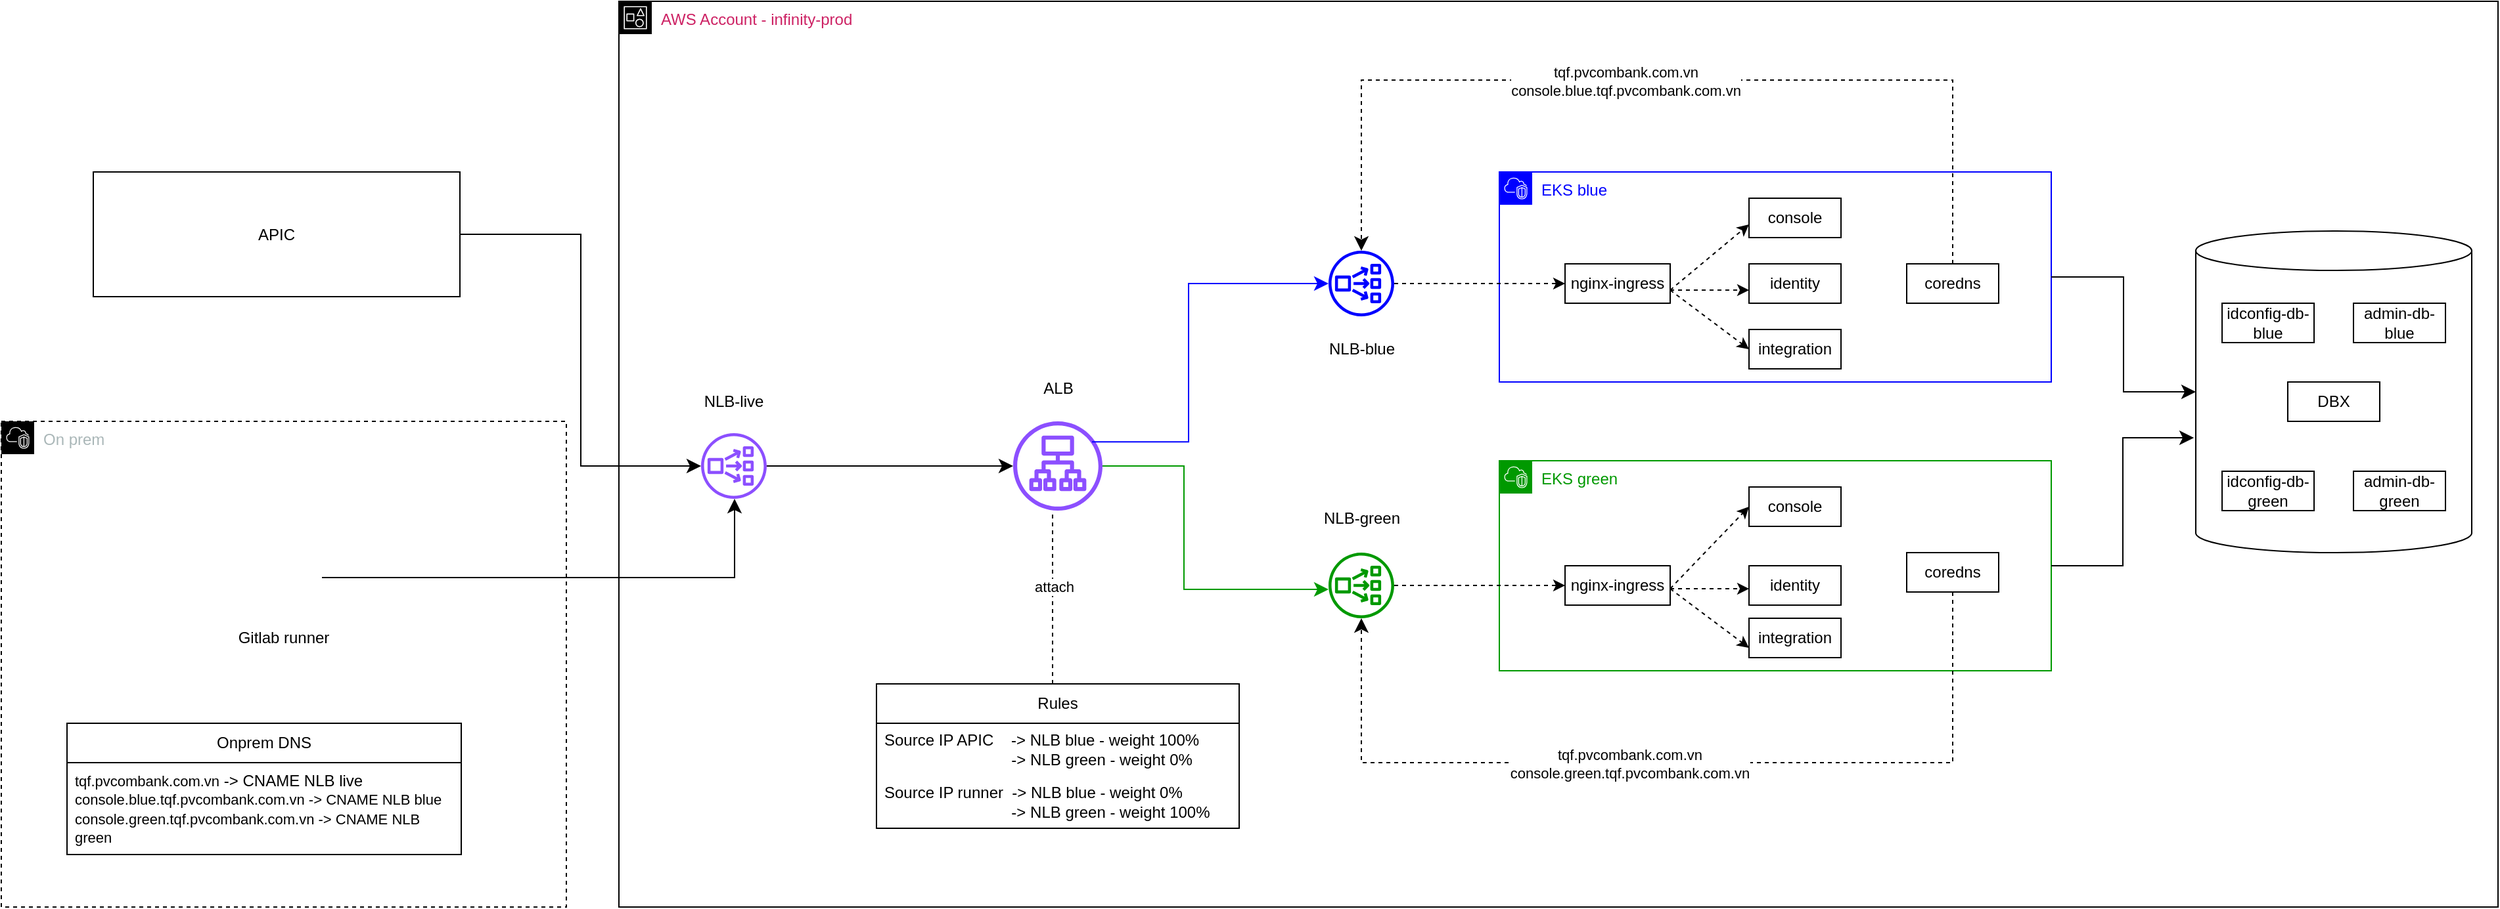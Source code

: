 <mxfile version="28.2.5">
  <diagram name="Page-1" id="ZI-g3mT2Tx3-ogcv4lei">
    <mxGraphModel dx="3111" dy="1118" grid="1" gridSize="10" guides="1" tooltips="1" connect="1" arrows="1" fold="1" page="1" pageScale="1" pageWidth="1100" pageHeight="1700" math="0" shadow="0">
      <root>
        <mxCell id="0" />
        <mxCell id="1" parent="0" />
        <mxCell id="6w4TJL9mJ3goXlQ9s9LW-83" value="" style="shape=cylinder3;whiteSpace=wrap;html=1;boundedLbl=1;backgroundOutline=1;size=15;" vertex="1" parent="1">
          <mxGeometry x="1020" y="305" width="210" height="245" as="geometry" />
        </mxCell>
        <mxCell id="6w4TJL9mJ3goXlQ9s9LW-2" value="&lt;font style=&quot;color: rgb(0, 0, 255);&quot;&gt;EKS blue&lt;/font&gt;" style="points=[[0,0],[0.25,0],[0.5,0],[0.75,0],[1,0],[1,0.25],[1,0.5],[1,0.75],[1,1],[0.75,1],[0.5,1],[0.25,1],[0,1],[0,0.75],[0,0.5],[0,0.25]];outlineConnect=0;gradientColor=none;html=1;whiteSpace=wrap;fontSize=12;fontStyle=0;container=1;pointerEvents=0;collapsible=0;recursiveResize=0;shape=mxgraph.aws4.group;grIcon=mxgraph.aws4.group_vpc2;strokeColor=#0000FF;fillColor=none;verticalAlign=top;align=left;spacingLeft=30;fontColor=#AAB7B8;dashed=0;" vertex="1" parent="1">
          <mxGeometry x="490" y="260" width="420" height="160" as="geometry" />
        </mxCell>
        <mxCell id="6w4TJL9mJ3goXlQ9s9LW-9" value="nginx-ingress" style="whiteSpace=wrap;html=1;align=center;" vertex="1" parent="6w4TJL9mJ3goXlQ9s9LW-2">
          <mxGeometry x="50" y="70" width="80" height="30" as="geometry" />
        </mxCell>
        <mxCell id="6w4TJL9mJ3goXlQ9s9LW-10" value="console" style="whiteSpace=wrap;html=1;align=center;" vertex="1" parent="6w4TJL9mJ3goXlQ9s9LW-2">
          <mxGeometry x="190" y="20" width="70" height="30" as="geometry" />
        </mxCell>
        <mxCell id="6w4TJL9mJ3goXlQ9s9LW-11" value="identity" style="whiteSpace=wrap;html=1;align=center;" vertex="1" parent="6w4TJL9mJ3goXlQ9s9LW-2">
          <mxGeometry x="190" y="70" width="70" height="30" as="geometry" />
        </mxCell>
        <mxCell id="6w4TJL9mJ3goXlQ9s9LW-12" value="integration" style="whiteSpace=wrap;html=1;align=center;" vertex="1" parent="6w4TJL9mJ3goXlQ9s9LW-2">
          <mxGeometry x="190" y="120" width="70" height="30" as="geometry" />
        </mxCell>
        <mxCell id="6w4TJL9mJ3goXlQ9s9LW-13" value="coredns" style="whiteSpace=wrap;html=1;align=center;" vertex="1" parent="6w4TJL9mJ3goXlQ9s9LW-2">
          <mxGeometry x="310" y="70" width="70" height="30" as="geometry" />
        </mxCell>
        <mxCell id="6w4TJL9mJ3goXlQ9s9LW-14" value="&lt;font style=&quot;color: rgb(0, 153, 0);&quot;&gt;EKS green&lt;/font&gt;" style="points=[[0,0],[0.25,0],[0.5,0],[0.75,0],[1,0],[1,0.25],[1,0.5],[1,0.75],[1,1],[0.75,1],[0.5,1],[0.25,1],[0,1],[0,0.75],[0,0.5],[0,0.25]];outlineConnect=0;gradientColor=none;html=1;whiteSpace=wrap;fontSize=12;fontStyle=0;container=1;pointerEvents=0;collapsible=0;recursiveResize=0;shape=mxgraph.aws4.group;grIcon=mxgraph.aws4.group_vpc2;strokeColor=#009900;fillColor=none;verticalAlign=top;align=left;spacingLeft=30;fontColor=#AAB7B8;dashed=0;" vertex="1" parent="1">
          <mxGeometry x="490" y="480" width="420" height="160" as="geometry" />
        </mxCell>
        <mxCell id="6w4TJL9mJ3goXlQ9s9LW-16" value="console" style="whiteSpace=wrap;html=1;align=center;" vertex="1" parent="6w4TJL9mJ3goXlQ9s9LW-14">
          <mxGeometry x="190" y="20" width="70" height="30" as="geometry" />
        </mxCell>
        <mxCell id="6w4TJL9mJ3goXlQ9s9LW-18" value="integration" style="whiteSpace=wrap;html=1;align=center;" vertex="1" parent="6w4TJL9mJ3goXlQ9s9LW-14">
          <mxGeometry x="190" y="120" width="70" height="30" as="geometry" />
        </mxCell>
        <mxCell id="6w4TJL9mJ3goXlQ9s9LW-19" value="coredns" style="whiteSpace=wrap;html=1;align=center;" vertex="1" parent="6w4TJL9mJ3goXlQ9s9LW-14">
          <mxGeometry x="310" y="70" width="70" height="30" as="geometry" />
        </mxCell>
        <mxCell id="6w4TJL9mJ3goXlQ9s9LW-26" value="APIC" style="whiteSpace=wrap;html=1;align=center;" vertex="1" parent="1">
          <mxGeometry x="-580" y="260" width="279" height="95" as="geometry" />
        </mxCell>
        <mxCell id="6w4TJL9mJ3goXlQ9s9LW-108" style="edgeStyle=orthogonalEdgeStyle;rounded=0;orthogonalLoop=1;jettySize=auto;html=1;entryX=0;entryY=0.5;entryDx=0;entryDy=0;dashed=1;" edge="1" parent="1" source="6w4TJL9mJ3goXlQ9s9LW-27" target="6w4TJL9mJ3goXlQ9s9LW-9">
          <mxGeometry relative="1" as="geometry">
            <mxPoint x="430" y="360" as="targetPoint" />
          </mxGeometry>
        </mxCell>
        <mxCell id="6w4TJL9mJ3goXlQ9s9LW-27" value="" style="sketch=0;outlineConnect=0;fontColor=#232F3E;gradientColor=none;fillColor=#0000FF;strokeColor=none;dashed=0;verticalLabelPosition=bottom;verticalAlign=top;align=center;html=1;fontSize=12;fontStyle=0;aspect=fixed;pointerEvents=1;shape=mxgraph.aws4.network_load_balancer;" vertex="1" parent="1">
          <mxGeometry x="360" y="320" width="50" height="50" as="geometry" />
        </mxCell>
        <mxCell id="6w4TJL9mJ3goXlQ9s9LW-35" value="" style="edgeStyle=elbowEdgeStyle;elbow=vertical;endArrow=classic;html=1;curved=0;rounded=0;endSize=8;startSize=8;dashed=1;" edge="1" parent="1" source="6w4TJL9mJ3goXlQ9s9LW-13" target="6w4TJL9mJ3goXlQ9s9LW-27">
          <mxGeometry width="50" height="50" relative="1" as="geometry">
            <mxPoint x="470" y="460" as="sourcePoint" />
            <mxPoint x="520" y="410" as="targetPoint" />
            <Array as="points">
              <mxPoint x="590" y="190" />
            </Array>
          </mxGeometry>
        </mxCell>
        <mxCell id="6w4TJL9mJ3goXlQ9s9LW-37" value="tqf.pvcombank.com.vn&lt;br&gt;&lt;div&gt;console.blue.tqf.pvcombank.com.vn&lt;/div&gt;" style="edgeLabel;html=1;align=center;verticalAlign=middle;resizable=0;points=[];" vertex="1" connectable="0" parent="6w4TJL9mJ3goXlQ9s9LW-35">
          <mxGeometry x="0.08" y="1" relative="1" as="geometry">
            <mxPoint as="offset" />
          </mxGeometry>
        </mxCell>
        <mxCell id="6w4TJL9mJ3goXlQ9s9LW-36" value="" style="edgeStyle=elbowEdgeStyle;elbow=horizontal;endArrow=classic;html=1;curved=0;rounded=0;endSize=8;startSize=8;dashed=1;" edge="1" parent="1" source="6w4TJL9mJ3goXlQ9s9LW-19" target="6w4TJL9mJ3goXlQ9s9LW-28">
          <mxGeometry width="50" height="50" relative="1" as="geometry">
            <mxPoint x="470" y="460" as="sourcePoint" />
            <mxPoint x="520" y="410" as="targetPoint" />
            <Array as="points">
              <mxPoint x="600" y="710" />
            </Array>
          </mxGeometry>
        </mxCell>
        <mxCell id="6w4TJL9mJ3goXlQ9s9LW-38" value="tqf.pvcombank.com.vn&lt;br&gt;&lt;div&gt;console.green.tqf.pvcombank.com.vn&lt;/div&gt;" style="edgeLabel;html=1;align=center;verticalAlign=middle;resizable=0;points=[];" vertex="1" connectable="0" parent="6w4TJL9mJ3goXlQ9s9LW-36">
          <mxGeometry x="0.092" y="1" relative="1" as="geometry">
            <mxPoint as="offset" />
          </mxGeometry>
        </mxCell>
        <mxCell id="6w4TJL9mJ3goXlQ9s9LW-73" value="NLB-blue" style="text;html=1;align=center;verticalAlign=middle;whiteSpace=wrap;rounded=0;" vertex="1" parent="1">
          <mxGeometry x="347.5" y="380" width="75" height="30" as="geometry" />
        </mxCell>
        <mxCell id="6w4TJL9mJ3goXlQ9s9LW-78" value="idconfig-db-blue" style="whiteSpace=wrap;html=1;align=center;" vertex="1" parent="1">
          <mxGeometry x="1040" y="360" width="70" height="30" as="geometry" />
        </mxCell>
        <mxCell id="6w4TJL9mJ3goXlQ9s9LW-79" value="admin-db-blue" style="whiteSpace=wrap;html=1;align=center;" vertex="1" parent="1">
          <mxGeometry x="1140" y="360" width="70" height="30" as="geometry" />
        </mxCell>
        <mxCell id="6w4TJL9mJ3goXlQ9s9LW-80" value="DBX" style="whiteSpace=wrap;html=1;align=center;" vertex="1" parent="1">
          <mxGeometry x="1090" y="420" width="70" height="30" as="geometry" />
        </mxCell>
        <mxCell id="6w4TJL9mJ3goXlQ9s9LW-81" value="idconfig-db-green" style="whiteSpace=wrap;html=1;align=center;" vertex="1" parent="1">
          <mxGeometry x="1040" y="488" width="70" height="30" as="geometry" />
        </mxCell>
        <mxCell id="6w4TJL9mJ3goXlQ9s9LW-82" value="admin-db-green" style="whiteSpace=wrap;html=1;align=center;" vertex="1" parent="1">
          <mxGeometry x="1140" y="488" width="70" height="30" as="geometry" />
        </mxCell>
        <mxCell id="6w4TJL9mJ3goXlQ9s9LW-85" value="AWS Account - infinity-prod" style="points=[[0,0],[0.25,0],[0.5,0],[0.75,0],[1,0],[1,0.25],[1,0.5],[1,0.75],[1,1],[0.75,1],[0.5,1],[0.25,1],[0,1],[0,0.75],[0,0.5],[0,0.25]];outlineConnect=0;gradientColor=none;html=1;whiteSpace=wrap;fontSize=12;fontStyle=0;container=1;pointerEvents=0;collapsible=0;recursiveResize=0;shape=mxgraph.aws4.group;grIcon=mxgraph.aws4.group_account;strokeColor=#000000;fillColor=none;verticalAlign=top;align=left;spacingLeft=30;fontColor=#CD2264;dashed=0;" vertex="1" parent="1">
          <mxGeometry x="-180" y="130" width="1430" height="690" as="geometry" />
        </mxCell>
        <mxCell id="6w4TJL9mJ3goXlQ9s9LW-69" value="Rules" style="swimlane;fontStyle=0;childLayout=stackLayout;horizontal=1;startSize=30;horizontalStack=0;resizeParent=1;resizeParentMax=0;resizeLast=0;collapsible=1;marginBottom=0;whiteSpace=wrap;html=1;" vertex="1" parent="6w4TJL9mJ3goXlQ9s9LW-85">
          <mxGeometry x="196" y="520" width="276" height="110" as="geometry">
            <mxRectangle x="200" y="520" width="70" height="30" as="alternateBounds" />
          </mxGeometry>
        </mxCell>
        <mxCell id="6w4TJL9mJ3goXlQ9s9LW-70" value="Source IP APIC&amp;nbsp; &amp;nbsp; -&amp;gt; NLB blue - weight 100%&lt;div&gt;&lt;span style=&quot;white-space: pre;&quot;&gt;&#x9;&lt;/span&gt;&lt;span style=&quot;white-space: pre;&quot;&gt;&#x9;&lt;/span&gt;&lt;span style=&quot;white-space: pre;&quot;&gt;&#x9;&lt;/span&gt;&amp;nbsp; &amp;nbsp; &amp;nbsp;-&amp;gt; NLB green - weight 0%&lt;br&gt;&lt;/div&gt;" style="text;strokeColor=none;fillColor=none;align=left;verticalAlign=middle;spacingLeft=4;spacingRight=4;overflow=hidden;points=[[0,0.5],[1,0.5]];portConstraint=eastwest;rotatable=0;whiteSpace=wrap;html=1;" vertex="1" parent="6w4TJL9mJ3goXlQ9s9LW-69">
          <mxGeometry y="30" width="276" height="40" as="geometry" />
        </mxCell>
        <mxCell id="6w4TJL9mJ3goXlQ9s9LW-71" value="Source IP runner&amp;nbsp; -&amp;gt; NLB blue - weight 0%&lt;div&gt;&lt;span style=&quot;white-space: pre;&quot;&gt;&#x9;&lt;/span&gt;&lt;span style=&quot;white-space: pre;&quot;&gt;&#x9;&lt;/span&gt;&lt;span style=&quot;white-space: pre;&quot;&gt;&#x9;&lt;/span&gt;&amp;nbsp; &amp;nbsp; &amp;nbsp;-&amp;gt; NLB green - weight 100%&lt;br&gt;&lt;/div&gt;" style="text;strokeColor=none;fillColor=none;align=left;verticalAlign=middle;spacingLeft=4;spacingRight=4;overflow=hidden;points=[[0,0.5],[1,0.5]];portConstraint=eastwest;rotatable=0;whiteSpace=wrap;html=1;" vertex="1" parent="6w4TJL9mJ3goXlQ9s9LW-69">
          <mxGeometry y="70" width="276" height="40" as="geometry" />
        </mxCell>
        <mxCell id="6w4TJL9mJ3goXlQ9s9LW-31" value="" style="sketch=0;outlineConnect=0;fontColor=#232F3E;gradientColor=none;fillColor=#8C4FFF;strokeColor=none;dashed=0;verticalLabelPosition=bottom;verticalAlign=top;align=center;html=1;fontSize=12;fontStyle=0;aspect=fixed;pointerEvents=1;shape=mxgraph.aws4.network_load_balancer;" vertex="1" parent="6w4TJL9mJ3goXlQ9s9LW-85">
          <mxGeometry x="62.5" y="329" width="50" height="50" as="geometry" />
        </mxCell>
        <mxCell id="6w4TJL9mJ3goXlQ9s9LW-76" value="NLB-live" style="text;html=1;align=center;verticalAlign=middle;whiteSpace=wrap;rounded=0;" vertex="1" parent="6w4TJL9mJ3goXlQ9s9LW-85">
          <mxGeometry x="50" y="290" width="75" height="30" as="geometry" />
        </mxCell>
        <mxCell id="6w4TJL9mJ3goXlQ9s9LW-29" value="" style="sketch=0;outlineConnect=0;fontColor=#232F3E;gradientColor=none;fillColor=#8C4FFF;strokeColor=none;dashed=0;verticalLabelPosition=bottom;verticalAlign=top;align=center;html=1;fontSize=12;fontStyle=0;aspect=fixed;pointerEvents=1;shape=mxgraph.aws4.application_load_balancer;" vertex="1" parent="6w4TJL9mJ3goXlQ9s9LW-85">
          <mxGeometry x="300" y="320" width="68" height="68" as="geometry" />
        </mxCell>
        <mxCell id="6w4TJL9mJ3goXlQ9s9LW-75" value="ALB" style="text;html=1;align=center;verticalAlign=middle;whiteSpace=wrap;rounded=0;" vertex="1" parent="6w4TJL9mJ3goXlQ9s9LW-85">
          <mxGeometry x="296.5" y="280" width="75" height="30" as="geometry" />
        </mxCell>
        <mxCell id="6w4TJL9mJ3goXlQ9s9LW-95" value="" style="edgeStyle=elbowEdgeStyle;elbow=horizontal;endArrow=classic;html=1;curved=0;rounded=0;endSize=8;startSize=8;" edge="1" parent="6w4TJL9mJ3goXlQ9s9LW-85" source="6w4TJL9mJ3goXlQ9s9LW-31" target="6w4TJL9mJ3goXlQ9s9LW-29">
          <mxGeometry width="50" height="50" relative="1" as="geometry">
            <mxPoint x="280" y="340" as="sourcePoint" />
            <mxPoint x="330" y="290" as="targetPoint" />
          </mxGeometry>
        </mxCell>
        <mxCell id="6w4TJL9mJ3goXlQ9s9LW-112" value="" style="endArrow=classic;html=1;rounded=0;exitX=1;exitY=0.5;exitDx=0;exitDy=0;entryX=0;entryY=0.5;entryDx=0;entryDy=0;dashed=1;" edge="1" parent="6w4TJL9mJ3goXlQ9s9LW-85">
          <mxGeometry width="50" height="50" relative="1" as="geometry">
            <mxPoint x="800" y="220" as="sourcePoint" />
            <mxPoint x="860" y="170" as="targetPoint" />
          </mxGeometry>
        </mxCell>
        <mxCell id="6w4TJL9mJ3goXlQ9s9LW-115" value="" style="endArrow=classic;html=1;rounded=0;exitX=1;exitY=0.5;exitDx=0;exitDy=0;entryX=0;entryY=0.5;entryDx=0;entryDy=0;dashed=1;" edge="1" parent="6w4TJL9mJ3goXlQ9s9LW-85" target="6w4TJL9mJ3goXlQ9s9LW-16">
          <mxGeometry width="50" height="50" relative="1" as="geometry">
            <mxPoint x="800" y="447.5" as="sourcePoint" />
            <mxPoint x="860" y="397.5" as="targetPoint" />
          </mxGeometry>
        </mxCell>
        <mxCell id="6w4TJL9mJ3goXlQ9s9LW-116" value="" style="endArrow=classic;html=1;rounded=0;dashed=1;" edge="1" parent="6w4TJL9mJ3goXlQ9s9LW-85">
          <mxGeometry width="50" height="50" relative="1" as="geometry">
            <mxPoint x="800" y="447.5" as="sourcePoint" />
            <mxPoint x="860" y="447.5" as="targetPoint" />
          </mxGeometry>
        </mxCell>
        <mxCell id="6w4TJL9mJ3goXlQ9s9LW-117" value="" style="endArrow=classic;html=1;rounded=0;entryX=0;entryY=0.5;entryDx=0;entryDy=0;dashed=1;" edge="1" parent="6w4TJL9mJ3goXlQ9s9LW-85">
          <mxGeometry width="50" height="50" relative="1" as="geometry">
            <mxPoint x="800" y="447.5" as="sourcePoint" />
            <mxPoint x="860" y="492.5" as="targetPoint" />
          </mxGeometry>
        </mxCell>
        <mxCell id="6w4TJL9mJ3goXlQ9s9LW-17" value="identity" style="whiteSpace=wrap;html=1;align=center;" vertex="1" parent="6w4TJL9mJ3goXlQ9s9LW-85">
          <mxGeometry x="860" y="430" width="70" height="30" as="geometry" />
        </mxCell>
        <mxCell id="6w4TJL9mJ3goXlQ9s9LW-84" value="nginx-ingress" style="whiteSpace=wrap;html=1;align=center;" vertex="1" parent="6w4TJL9mJ3goXlQ9s9LW-85">
          <mxGeometry x="720" y="430" width="80" height="30" as="geometry" />
        </mxCell>
        <mxCell id="6w4TJL9mJ3goXlQ9s9LW-28" value="" style="sketch=0;outlineConnect=0;fontColor=#232F3E;gradientColor=none;fillColor=#009900;strokeColor=none;dashed=0;verticalLabelPosition=bottom;verticalAlign=top;align=center;html=1;fontSize=12;fontStyle=0;aspect=fixed;pointerEvents=1;shape=mxgraph.aws4.network_load_balancer;" vertex="1" parent="6w4TJL9mJ3goXlQ9s9LW-85">
          <mxGeometry x="540" y="420" width="50" height="50" as="geometry" />
        </mxCell>
        <mxCell id="6w4TJL9mJ3goXlQ9s9LW-119" style="edgeStyle=orthogonalEdgeStyle;rounded=0;orthogonalLoop=1;jettySize=auto;html=1;entryX=0;entryY=0.5;entryDx=0;entryDy=0;dashed=1;" edge="1" parent="6w4TJL9mJ3goXlQ9s9LW-85" source="6w4TJL9mJ3goXlQ9s9LW-28" target="6w4TJL9mJ3goXlQ9s9LW-84">
          <mxGeometry relative="1" as="geometry">
            <mxPoint x="770" y="470" as="targetPoint" />
            <mxPoint x="640" y="470" as="sourcePoint" />
          </mxGeometry>
        </mxCell>
        <mxCell id="6w4TJL9mJ3goXlQ9s9LW-74" value="NLB-green" style="text;html=1;align=center;verticalAlign=middle;whiteSpace=wrap;rounded=0;" vertex="1" parent="6w4TJL9mJ3goXlQ9s9LW-85">
          <mxGeometry x="527.5" y="379" width="75" height="30" as="geometry" />
        </mxCell>
        <mxCell id="6w4TJL9mJ3goXlQ9s9LW-94" value="" style="edgeStyle=elbowEdgeStyle;elbow=horizontal;endArrow=classic;html=1;curved=0;rounded=0;endSize=8;startSize=8;exitX=1;exitY=0.5;exitDx=0;exitDy=0;" edge="1" parent="1" source="6w4TJL9mJ3goXlQ9s9LW-26" target="6w4TJL9mJ3goXlQ9s9LW-31">
          <mxGeometry width="50" height="50" relative="1" as="geometry">
            <mxPoint x="100" y="470" as="sourcePoint" />
            <mxPoint x="150" y="420" as="targetPoint" />
          </mxGeometry>
        </mxCell>
        <mxCell id="6w4TJL9mJ3goXlQ9s9LW-99" value="" style="endArrow=none;dashed=1;html=1;rounded=0;" edge="1" parent="1">
          <mxGeometry width="50" height="50" relative="1" as="geometry">
            <mxPoint x="150" y="650" as="sourcePoint" />
            <mxPoint x="150" y="520" as="targetPoint" />
          </mxGeometry>
        </mxCell>
        <mxCell id="6w4TJL9mJ3goXlQ9s9LW-100" value="attach" style="edgeLabel;html=1;align=center;verticalAlign=middle;resizable=0;points=[];" vertex="1" connectable="0" parent="6w4TJL9mJ3goXlQ9s9LW-99">
          <mxGeometry x="0.149" y="-1" relative="1" as="geometry">
            <mxPoint as="offset" />
          </mxGeometry>
        </mxCell>
        <mxCell id="6w4TJL9mJ3goXlQ9s9LW-105" value="" style="edgeStyle=elbowEdgeStyle;elbow=horizontal;endArrow=classic;html=1;curved=0;rounded=0;endSize=8;startSize=8;exitX=1;exitY=0.5;exitDx=0;exitDy=0;entryX=0;entryY=0.5;entryDx=0;entryDy=0;entryPerimeter=0;" edge="1" parent="1" source="6w4TJL9mJ3goXlQ9s9LW-2" target="6w4TJL9mJ3goXlQ9s9LW-83">
          <mxGeometry width="50" height="50" relative="1" as="geometry">
            <mxPoint x="530" y="510" as="sourcePoint" />
            <mxPoint x="580" y="460" as="targetPoint" />
          </mxGeometry>
        </mxCell>
        <mxCell id="6w4TJL9mJ3goXlQ9s9LW-106" value="" style="edgeStyle=elbowEdgeStyle;elbow=horizontal;endArrow=classic;html=1;curved=0;rounded=0;endSize=8;startSize=8;exitX=1;exitY=0.5;exitDx=0;exitDy=0;entryX=-0.007;entryY=0.643;entryDx=0;entryDy=0;entryPerimeter=0;" edge="1" parent="1" source="6w4TJL9mJ3goXlQ9s9LW-14" target="6w4TJL9mJ3goXlQ9s9LW-83">
          <mxGeometry width="50" height="50" relative="1" as="geometry">
            <mxPoint x="530" y="510" as="sourcePoint" />
            <mxPoint x="580" y="460" as="targetPoint" />
          </mxGeometry>
        </mxCell>
        <mxCell id="6w4TJL9mJ3goXlQ9s9LW-113" value="" style="endArrow=classic;html=1;rounded=0;dashed=1;" edge="1" parent="1">
          <mxGeometry width="50" height="50" relative="1" as="geometry">
            <mxPoint x="620" y="350" as="sourcePoint" />
            <mxPoint x="680" y="350" as="targetPoint" />
          </mxGeometry>
        </mxCell>
        <mxCell id="6w4TJL9mJ3goXlQ9s9LW-114" value="" style="endArrow=classic;html=1;rounded=0;entryX=0;entryY=0.5;entryDx=0;entryDy=0;dashed=1;" edge="1" parent="1" target="6w4TJL9mJ3goXlQ9s9LW-12">
          <mxGeometry width="50" height="50" relative="1" as="geometry">
            <mxPoint x="620" y="350" as="sourcePoint" />
            <mxPoint x="670" y="400" as="targetPoint" />
          </mxGeometry>
        </mxCell>
        <mxCell id="6w4TJL9mJ3goXlQ9s9LW-120" value="On prem" style="points=[[0,0],[0.25,0],[0.5,0],[0.75,0],[1,0],[1,0.25],[1,0.5],[1,0.75],[1,1],[0.75,1],[0.5,1],[0.25,1],[0,1],[0,0.75],[0,0.5],[0,0.25]];outlineConnect=0;gradientColor=none;html=1;whiteSpace=wrap;fontSize=12;fontStyle=0;container=1;pointerEvents=0;collapsible=0;recursiveResize=0;shape=mxgraph.aws4.group;grIcon=mxgraph.aws4.group_vpc2;strokeColor=#000000;fillColor=none;verticalAlign=top;align=left;spacingLeft=30;fontColor=#AAB7B8;dashed=1;" vertex="1" parent="1">
          <mxGeometry x="-650" y="450" width="430" height="370" as="geometry" />
        </mxCell>
        <mxCell id="6w4TJL9mJ3goXlQ9s9LW-92" value="" style="shape=image;html=1;verticalAlign=top;verticalLabelPosition=bottom;labelBackgroundColor=#ffffff;imageAspect=0;aspect=fixed;image=https://icons.diagrams.net/icon-cache1/Socialcones-2932/Gitlab-794.svg" vertex="1" parent="6w4TJL9mJ3goXlQ9s9LW-120">
          <mxGeometry x="186" y="90" width="58" height="58" as="geometry" />
        </mxCell>
        <mxCell id="6w4TJL9mJ3goXlQ9s9LW-93" value="Gitlab runner" style="text;html=1;align=center;verticalAlign=middle;whiteSpace=wrap;rounded=0;" vertex="1" parent="6w4TJL9mJ3goXlQ9s9LW-120">
          <mxGeometry x="175" y="150" width="80" height="30" as="geometry" />
        </mxCell>
        <mxCell id="6w4TJL9mJ3goXlQ9s9LW-86" value="Onprem DNS" style="swimlane;fontStyle=0;childLayout=stackLayout;horizontal=1;startSize=30;horizontalStack=0;resizeParent=1;resizeParentMax=0;resizeLast=0;collapsible=1;marginBottom=0;whiteSpace=wrap;html=1;" vertex="1" parent="6w4TJL9mJ3goXlQ9s9LW-120">
          <mxGeometry x="50" y="230" width="300" height="100" as="geometry" />
        </mxCell>
        <mxCell id="6w4TJL9mJ3goXlQ9s9LW-87" value="&lt;span style=&quot;font-size: 11px; text-align: center; text-wrap-mode: nowrap; background-color: rgb(255, 255, 255);&quot;&gt;tqf.pvcombank.com.vn&lt;/span&gt;&amp;nbsp;-&amp;gt; CNAME NLB live&lt;div&gt;&lt;span style=&quot;background-color: light-dark(rgb(255, 255, 255), rgb(18, 18, 18)); font-size: 11px; text-align: center; text-wrap-mode: nowrap; color: light-dark(rgb(0, 0, 0), rgb(255, 255, 255));&quot;&gt;console.blue.tqf.pvcombank.com.vn -&amp;gt; CNAME NLB blue&lt;/span&gt;&lt;/div&gt;&lt;div&gt;&lt;span style=&quot;font-size: 11px; text-align: center; text-wrap-mode: nowrap; background-color: rgb(255, 255, 255);&quot;&gt;console.green.tqf.pvcombank.com.vn -&amp;gt; CNAME NLB green&lt;/span&gt;&lt;span style=&quot;background-color: light-dark(rgb(255, 255, 255), rgb(18, 18, 18)); font-size: 11px; text-align: center; text-wrap-mode: nowrap; color: light-dark(rgb(0, 0, 0), rgb(255, 255, 255));&quot;&gt;&lt;/span&gt;&lt;/div&gt;" style="text;strokeColor=none;fillColor=none;align=left;verticalAlign=middle;spacingLeft=4;spacingRight=4;overflow=hidden;points=[[0,0.5],[1,0.5]];portConstraint=eastwest;rotatable=0;whiteSpace=wrap;html=1;" vertex="1" parent="6w4TJL9mJ3goXlQ9s9LW-86">
          <mxGeometry y="30" width="300" height="70" as="geometry" />
        </mxCell>
        <mxCell id="6w4TJL9mJ3goXlQ9s9LW-125" value="" style="edgeStyle=elbowEdgeStyle;elbow=horizontal;endArrow=classic;html=1;curved=0;rounded=0;endSize=8;startSize=8;strokeColor=#009900;" edge="1" parent="1" source="6w4TJL9mJ3goXlQ9s9LW-29">
          <mxGeometry width="50" height="50" relative="1" as="geometry">
            <mxPoint x="260" y="704" as="sourcePoint" />
            <mxPoint x="360" y="578" as="targetPoint" />
            <Array as="points">
              <mxPoint x="250" y="530" />
            </Array>
          </mxGeometry>
        </mxCell>
        <mxCell id="6w4TJL9mJ3goXlQ9s9LW-126" value="" style="edgeStyle=elbowEdgeStyle;elbow=horizontal;endArrow=classic;html=1;curved=0;rounded=0;endSize=8;startSize=8;exitX=1;exitY=0.5;exitDx=0;exitDy=0;" edge="1" parent="1" source="6w4TJL9mJ3goXlQ9s9LW-92" target="6w4TJL9mJ3goXlQ9s9LW-31">
          <mxGeometry width="50" height="50" relative="1" as="geometry">
            <mxPoint x="-250" y="590" as="sourcePoint" />
            <mxPoint x="-66" y="766" as="targetPoint" />
            <Array as="points">
              <mxPoint x="-92" y="580" />
            </Array>
          </mxGeometry>
        </mxCell>
        <mxCell id="6w4TJL9mJ3goXlQ9s9LW-124" value="" style="edgeStyle=elbowEdgeStyle;elbow=horizontal;endArrow=classic;html=1;curved=0;rounded=0;endSize=8;startSize=8;strokeColor=#0000FF;exitX=0.882;exitY=0.23;exitDx=0;exitDy=0;exitPerimeter=0;" edge="1" parent="1" source="6w4TJL9mJ3goXlQ9s9LW-29" target="6w4TJL9mJ3goXlQ9s9LW-27">
          <mxGeometry width="50" height="50" relative="1" as="geometry">
            <mxPoint x="191.5" y="465.65" as="sourcePoint" />
            <mxPoint x="365.25" y="340" as="targetPoint" />
            <Array as="points">
              <mxPoint x="253.5" y="411.65" />
            </Array>
          </mxGeometry>
        </mxCell>
      </root>
    </mxGraphModel>
  </diagram>
</mxfile>
